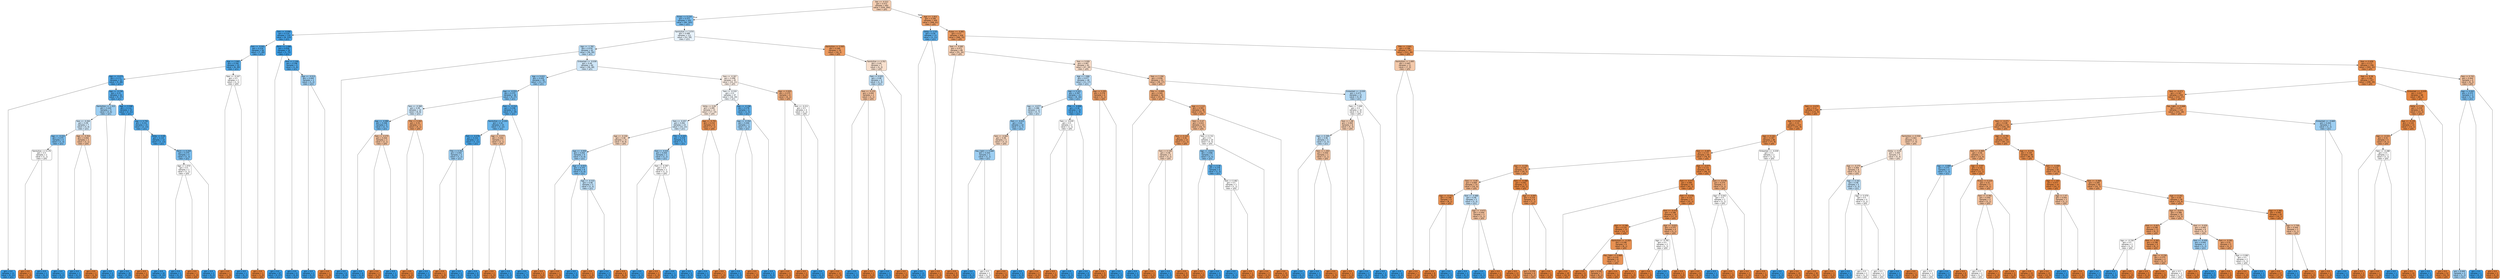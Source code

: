 digraph Tree {
node [shape=box, style="filled, rounded", color="black", fontname=helvetica] ;
graph [ranksep=equally, splines=polyline] ;
edge [fontname=helvetica] ;
0 [label="Sex <= -0.312\ngini = 0.472\nsamples = 692\nvalue = [428, 264]\nclass = y[0]", fillcolor="#f5cfb3"] ;
1 [label="Pclass <= 0.224\ngini = 0.372\nsamples = 243\nvalue = [60, 183]\nclass = y[1]", fillcolor="#7abdee"] ;
0 -> 1 [labeldistance=2.5, labelangle=45, headlabel="True"] ;
2 [label="Fare <= -0.006\ngini = 0.114\nsamples = 132\nvalue = [8, 124]\nclass = y[1]", fillcolor="#46a3e7"] ;
1 -> 2 ;
3 [label="Fare <= -0.041\ngini = 0.219\nsamples = 56\nvalue = [7, 49]\nclass = y[1]", fillcolor="#55abe9"] ;
2 -> 3 ;
4 [label="Age <= 2.065\ngini = 0.194\nsamples = 55\nvalue = [6, 49]\nclass = y[1]", fillcolor="#51a9e8"] ;
3 -> 4 ;
5 [label="Age <= -0.473\ngini = 0.171\nsamples = 53\nvalue = [5, 48]\nclass = y[1]", fillcolor="#4ea7e8"] ;
4 -> 5 ;
6 [label="gini = 0.0\nsamples = 11\nvalue = [0, 11]\nclass = y[1]", fillcolor="#399de5"] ;
5 -> 6 ;
7 [label="Age <= -0.156\ngini = 0.21\nsamples = 42\nvalue = [5, 37]\nclass = y[1]", fillcolor="#54aae9"] ;
5 -> 7 ;
8 [label="FamilySize <= 1.315\ngini = 0.444\nsamples = 9\nvalue = [3, 6]\nclass = y[1]", fillcolor="#9ccef2"] ;
7 -> 8 ;
9 [label="Fare <= -0.264\ngini = 0.49\nsamples = 7\nvalue = [3, 4]\nclass = y[1]", fillcolor="#cee6f8"] ;
8 -> 9 ;
10 [label="Age <= -0.315\ngini = 0.375\nsamples = 4\nvalue = [1, 3]\nclass = y[1]", fillcolor="#7bbeee"] ;
9 -> 10 ;
11 [label="FamilySize <= 0.176\ngini = 0.5\nsamples = 2\nvalue = [1, 1]\nclass = y[0]", fillcolor="#ffffff"] ;
10 -> 11 ;
12 [label="gini = 0.0\nsamples = 1\nvalue = [1, 0]\nclass = y[0]", fillcolor="#e58139"] ;
11 -> 12 ;
13 [label="gini = 0.0\nsamples = 1\nvalue = [0, 1]\nclass = y[1]", fillcolor="#399de5"] ;
11 -> 13 ;
14 [label="gini = 0.0\nsamples = 2\nvalue = [0, 2]\nclass = y[1]", fillcolor="#399de5"] ;
10 -> 14 ;
15 [label="Age <= -0.354\ngini = 0.444\nsamples = 3\nvalue = [2, 1]\nclass = y[0]", fillcolor="#f2c09c"] ;
9 -> 15 ;
16 [label="gini = 0.0\nsamples = 1\nvalue = [0, 1]\nclass = y[1]", fillcolor="#399de5"] ;
15 -> 16 ;
17 [label="gini = 0.0\nsamples = 2\nvalue = [2, 0]\nclass = y[0]", fillcolor="#e58139"] ;
15 -> 17 ;
18 [label="gini = 0.0\nsamples = 2\nvalue = [0, 2]\nclass = y[1]", fillcolor="#399de5"] ;
8 -> 18 ;
19 [label="Age <= 0.598\ngini = 0.114\nsamples = 33\nvalue = [2, 31]\nclass = y[1]", fillcolor="#46a3e7"] ;
7 -> 19 ;
20 [label="gini = 0.0\nsamples = 18\nvalue = [0, 18]\nclass = y[1]", fillcolor="#399de5"] ;
19 -> 20 ;
21 [label="Age <= 0.756\ngini = 0.231\nsamples = 15\nvalue = [2, 13]\nclass = y[1]", fillcolor="#57ace9"] ;
19 -> 21 ;
22 [label="gini = 0.0\nsamples = 1\nvalue = [1, 0]\nclass = y[0]", fillcolor="#e58139"] ;
21 -> 22 ;
23 [label="SibSp <= 0.09\ngini = 0.133\nsamples = 14\nvalue = [1, 13]\nclass = y[1]", fillcolor="#48a5e7"] ;
21 -> 23 ;
24 [label="gini = 0.0\nsamples = 10\nvalue = [0, 10]\nclass = y[1]", fillcolor="#399de5"] ;
23 -> 24 ;
25 [label="Parch <= 0.204\ngini = 0.375\nsamples = 4\nvalue = [1, 3]\nclass = y[1]", fillcolor="#7bbeee"] ;
23 -> 25 ;
26 [label="Age <= 1.074\ngini = 0.5\nsamples = 2\nvalue = [1, 1]\nclass = y[0]", fillcolor="#ffffff"] ;
25 -> 26 ;
27 [label="gini = 0.0\nsamples = 1\nvalue = [0, 1]\nclass = y[1]", fillcolor="#399de5"] ;
26 -> 27 ;
28 [label="gini = 0.0\nsamples = 1\nvalue = [1, 0]\nclass = y[0]", fillcolor="#e58139"] ;
26 -> 28 ;
29 [label="gini = 0.0\nsamples = 2\nvalue = [0, 2]\nclass = y[1]", fillcolor="#399de5"] ;
25 -> 29 ;
30 [label="Fare <= -0.247\ngini = 0.5\nsamples = 2\nvalue = [1, 1]\nclass = y[0]", fillcolor="#ffffff"] ;
4 -> 30 ;
31 [label="gini = 0.0\nsamples = 1\nvalue = [1, 0]\nclass = y[0]", fillcolor="#e58139"] ;
30 -> 31 ;
32 [label="gini = 0.0\nsamples = 1\nvalue = [0, 1]\nclass = y[1]", fillcolor="#399de5"] ;
30 -> 32 ;
33 [label="gini = 0.0\nsamples = 1\nvalue = [1, 0]\nclass = y[0]", fillcolor="#e58139"] ;
3 -> 33 ;
34 [label="Parch <= 1.496\ngini = 0.026\nsamples = 76\nvalue = [1, 75]\nclass = y[1]", fillcolor="#3c9ee5"] ;
2 -> 34 ;
35 [label="gini = 0.0\nsamples = 67\nvalue = [0, 67]\nclass = y[1]", fillcolor="#399de5"] ;
34 -> 35 ;
36 [label="Fare <= 2.246\ngini = 0.198\nsamples = 9\nvalue = [1, 8]\nclass = y[1]", fillcolor="#52a9e8"] ;
34 -> 36 ;
37 [label="gini = 0.0\nsamples = 6\nvalue = [0, 6]\nclass = y[1]", fillcolor="#399de5"] ;
36 -> 37 ;
38 [label="Age <= -0.513\ngini = 0.444\nsamples = 3\nvalue = [1, 2]\nclass = y[1]", fillcolor="#9ccef2"] ;
36 -> 38 ;
39 [label="gini = 0.0\nsamples = 2\nvalue = [0, 2]\nclass = y[1]", fillcolor="#399de5"] ;
38 -> 39 ;
40 [label="gini = 0.0\nsamples = 1\nvalue = [1, 0]\nclass = y[0]", fillcolor="#e58139"] ;
38 -> 40 ;
41 [label="FamilySize <= 2.074\ngini = 0.498\nsamples = 111\nvalue = [52, 59]\nclass = y[1]", fillcolor="#e8f3fc"] ;
1 -> 41 ;
42 [label="Age <= -1.782\ngini = 0.476\nsamples = 92\nvalue = [36, 56]\nclass = y[1]", fillcolor="#b8dcf6"] ;
41 -> 42 ;
43 [label="gini = 0.0\nsamples = 8\nvalue = [0, 8]\nclass = y[1]", fillcolor="#399de5"] ;
42 -> 43 ;
44 [label="Embarked <= -0.039\ngini = 0.49\nsamples = 84\nvalue = [36, 48]\nclass = y[1]", fillcolor="#cee6f8"] ;
42 -> 44 ;
45 [label="Age <= 0.022\ngini = 0.426\nsamples = 39\nvalue = [12, 27]\nclass = y[1]", fillcolor="#91c9f1"] ;
44 -> 45 ;
46 [label="Age <= -0.553\ngini = 0.375\nsamples = 36\nvalue = [9, 27]\nclass = y[1]", fillcolor="#7bbeee"] ;
45 -> 46 ;
47 [label="Fare <= -0.368\ngini = 0.49\nsamples = 14\nvalue = [6, 8]\nclass = y[1]", fillcolor="#cee6f8"] ;
46 -> 47 ;
48 [label="Age <= -0.989\ngini = 0.346\nsamples = 9\nvalue = [2, 7]\nclass = y[1]", fillcolor="#72b9ec"] ;
47 -> 48 ;
49 [label="gini = 0.0\nsamples = 6\nvalue = [0, 6]\nclass = y[1]", fillcolor="#399de5"] ;
48 -> 49 ;
50 [label="Fare <= -0.475\ngini = 0.444\nsamples = 3\nvalue = [2, 1]\nclass = y[0]", fillcolor="#f2c09c"] ;
48 -> 50 ;
51 [label="gini = 0.0\nsamples = 2\nvalue = [2, 0]\nclass = y[0]", fillcolor="#e58139"] ;
50 -> 51 ;
52 [label="gini = 0.0\nsamples = 1\nvalue = [0, 1]\nclass = y[1]", fillcolor="#399de5"] ;
50 -> 52 ;
53 [label="Title <= 0.263\ngini = 0.32\nsamples = 5\nvalue = [4, 1]\nclass = y[0]", fillcolor="#eca06a"] ;
47 -> 53 ;
54 [label="gini = 0.0\nsamples = 4\nvalue = [4, 0]\nclass = y[0]", fillcolor="#e58139"] ;
53 -> 54 ;
55 [label="gini = 0.0\nsamples = 1\nvalue = [0, 1]\nclass = y[1]", fillcolor="#399de5"] ;
53 -> 55 ;
56 [label="Fare <= -0.314\ngini = 0.236\nsamples = 22\nvalue = [3, 19]\nclass = y[1]", fillcolor="#58ace9"] ;
46 -> 56 ;
57 [label="FamilySize <= -0.203\ngini = 0.32\nsamples = 15\nvalue = [3, 12]\nclass = y[1]", fillcolor="#6ab6ec"] ;
56 -> 57 ;
58 [label="Fare <= -0.478\ngini = 0.153\nsamples = 12\nvalue = [1, 11]\nclass = y[1]", fillcolor="#4ba6e7"] ;
57 -> 58 ;
59 [label="Title <= 0.263\ngini = 0.444\nsamples = 3\nvalue = [1, 2]\nclass = y[1]", fillcolor="#9ccef2"] ;
58 -> 59 ;
60 [label="gini = 0.0\nsamples = 1\nvalue = [1, 0]\nclass = y[0]", fillcolor="#e58139"] ;
59 -> 60 ;
61 [label="gini = 0.0\nsamples = 2\nvalue = [0, 2]\nclass = y[1]", fillcolor="#399de5"] ;
59 -> 61 ;
62 [label="gini = 0.0\nsamples = 9\nvalue = [0, 9]\nclass = y[1]", fillcolor="#399de5"] ;
58 -> 62 ;
63 [label="Age <= -0.077\ngini = 0.444\nsamples = 3\nvalue = [2, 1]\nclass = y[0]", fillcolor="#f2c09c"] ;
57 -> 63 ;
64 [label="gini = 0.0\nsamples = 2\nvalue = [2, 0]\nclass = y[0]", fillcolor="#e58139"] ;
63 -> 64 ;
65 [label="gini = 0.0\nsamples = 1\nvalue = [0, 1]\nclass = y[1]", fillcolor="#399de5"] ;
63 -> 65 ;
66 [label="gini = 0.0\nsamples = 7\nvalue = [0, 7]\nclass = y[1]", fillcolor="#399de5"] ;
56 -> 66 ;
67 [label="gini = 0.0\nsamples = 3\nvalue = [3, 0]\nclass = y[0]", fillcolor="#e58139"] ;
45 -> 67 ;
68 [label="Fare <= -0.267\ngini = 0.498\nsamples = 45\nvalue = [24, 21]\nclass = y[0]", fillcolor="#fcefe6"] ;
44 -> 68 ;
69 [label="Fare <= -0.319\ngini = 0.5\nsamples = 37\nvalue = [18, 19]\nclass = y[1]", fillcolor="#f5fafe"] ;
68 -> 69 ;
70 [label="SibSp <= 0.09\ngini = 0.495\nsamples = 31\nvalue = [17, 14]\nclass = y[0]", fillcolor="#fae9dc"] ;
69 -> 70 ;
71 [label="Fare <= -0.457\ngini = 0.491\nsamples = 23\nvalue = [10, 13]\nclass = y[1]", fillcolor="#d1e8f9"] ;
70 -> 71 ;
72 [label="Age <= -0.156\ngini = 0.48\nsamples = 15\nvalue = [9, 6]\nclass = y[0]", fillcolor="#f6d5bd"] ;
71 -> 72 ;
73 [label="Age <= -0.949\ngini = 0.444\nsamples = 9\nvalue = [3, 6]\nclass = y[1]", fillcolor="#9ccef2"] ;
72 -> 73 ;
74 [label="gini = 0.0\nsamples = 1\nvalue = [1, 0]\nclass = y[0]", fillcolor="#e58139"] ;
73 -> 74 ;
75 [label="Age <= -0.553\ngini = 0.375\nsamples = 8\nvalue = [2, 6]\nclass = y[1]", fillcolor="#7bbeee"] ;
73 -> 75 ;
76 [label="gini = 0.0\nsamples = 3\nvalue = [0, 3]\nclass = y[1]", fillcolor="#399de5"] ;
75 -> 76 ;
77 [label="Age <= -0.315\ngini = 0.48\nsamples = 5\nvalue = [2, 3]\nclass = y[1]", fillcolor="#bddef6"] ;
75 -> 77 ;
78 [label="gini = 0.0\nsamples = 2\nvalue = [2, 0]\nclass = y[0]", fillcolor="#e58139"] ;
77 -> 78 ;
79 [label="gini = 0.0\nsamples = 3\nvalue = [0, 3]\nclass = y[1]", fillcolor="#399de5"] ;
77 -> 79 ;
80 [label="gini = 0.0\nsamples = 6\nvalue = [6, 0]\nclass = y[0]", fillcolor="#e58139"] ;
72 -> 80 ;
81 [label="Title <= 0.263\ngini = 0.219\nsamples = 8\nvalue = [1, 7]\nclass = y[1]", fillcolor="#55abe9"] ;
71 -> 81 ;
82 [label="Fare <= -0.425\ngini = 0.444\nsamples = 3\nvalue = [1, 2]\nclass = y[1]", fillcolor="#9ccef2"] ;
81 -> 82 ;
83 [label="gini = 0.0\nsamples = 1\nvalue = [0, 1]\nclass = y[1]", fillcolor="#399de5"] ;
82 -> 83 ;
84 [label="Fare <= -0.397\ngini = 0.5\nsamples = 2\nvalue = [1, 1]\nclass = y[0]", fillcolor="#ffffff"] ;
82 -> 84 ;
85 [label="gini = 0.0\nsamples = 1\nvalue = [1, 0]\nclass = y[0]", fillcolor="#e58139"] ;
84 -> 85 ;
86 [label="gini = 0.0\nsamples = 1\nvalue = [0, 1]\nclass = y[1]", fillcolor="#399de5"] ;
84 -> 86 ;
87 [label="gini = 0.0\nsamples = 5\nvalue = [0, 5]\nclass = y[1]", fillcolor="#399de5"] ;
81 -> 87 ;
88 [label="Age <= -0.791\ngini = 0.219\nsamples = 8\nvalue = [7, 1]\nclass = y[0]", fillcolor="#e99355"] ;
70 -> 88 ;
89 [label="gini = 0.0\nsamples = 1\nvalue = [0, 1]\nclass = y[1]", fillcolor="#399de5"] ;
88 -> 89 ;
90 [label="gini = 0.0\nsamples = 7\nvalue = [7, 0]\nclass = y[0]", fillcolor="#e58139"] ;
88 -> 90 ;
91 [label="Age <= -0.196\ngini = 0.278\nsamples = 6\nvalue = [1, 5]\nclass = y[1]", fillcolor="#61b1ea"] ;
69 -> 91 ;
92 [label="Age <= -0.354\ngini = 0.444\nsamples = 3\nvalue = [1, 2]\nclass = y[1]", fillcolor="#9ccef2"] ;
91 -> 92 ;
93 [label="gini = 0.0\nsamples = 2\nvalue = [0, 2]\nclass = y[1]", fillcolor="#399de5"] ;
92 -> 93 ;
94 [label="gini = 0.0\nsamples = 1\nvalue = [1, 0]\nclass = y[0]", fillcolor="#e58139"] ;
92 -> 94 ;
95 [label="gini = 0.0\nsamples = 3\nvalue = [0, 3]\nclass = y[1]", fillcolor="#399de5"] ;
91 -> 95 ;
96 [label="Age <= 0.003\ngini = 0.375\nsamples = 8\nvalue = [6, 2]\nclass = y[0]", fillcolor="#eeab7b"] ;
68 -> 96 ;
97 [label="gini = 0.0\nsamples = 4\nvalue = [4, 0]\nclass = y[0]", fillcolor="#e58139"] ;
96 -> 97 ;
98 [label="Fare <= -0.211\ngini = 0.5\nsamples = 4\nvalue = [2, 2]\nclass = y[0]", fillcolor="#ffffff"] ;
96 -> 98 ;
99 [label="gini = 0.0\nsamples = 2\nvalue = [2, 0]\nclass = y[0]", fillcolor="#e58139"] ;
98 -> 99 ;
100 [label="gini = 0.0\nsamples = 2\nvalue = [0, 2]\nclass = y[1]", fillcolor="#399de5"] ;
98 -> 100 ;
101 [label="FamilySize <= 3.593\ngini = 0.266\nsamples = 19\nvalue = [16, 3]\nclass = y[0]", fillcolor="#ea995e"] ;
41 -> 101 ;
102 [label="gini = 0.0\nsamples = 12\nvalue = [12, 0]\nclass = y[0]", fillcolor="#e58139"] ;
101 -> 102 ;
103 [label="FamilySize <= 4.352\ngini = 0.49\nsamples = 7\nvalue = [4, 3]\nclass = y[0]", fillcolor="#f8e0ce"] ;
101 -> 103 ;
104 [label="Fare <= 0.025\ngini = 0.48\nsamples = 5\nvalue = [2, 3]\nclass = y[1]", fillcolor="#bddef6"] ;
103 -> 104 ;
105 [label="Fare <= -0.225\ngini = 0.444\nsamples = 3\nvalue = [2, 1]\nclass = y[0]", fillcolor="#f2c09c"] ;
104 -> 105 ;
106 [label="gini = 0.0\nsamples = 1\nvalue = [0, 1]\nclass = y[1]", fillcolor="#399de5"] ;
105 -> 106 ;
107 [label="gini = 0.0\nsamples = 2\nvalue = [2, 0]\nclass = y[0]", fillcolor="#e58139"] ;
105 -> 107 ;
108 [label="gini = 0.0\nsamples = 2\nvalue = [0, 2]\nclass = y[1]", fillcolor="#399de5"] ;
104 -> 108 ;
109 [label="gini = 0.0\nsamples = 2\nvalue = [2, 0]\nclass = y[0]", fillcolor="#e58139"] ;
103 -> 109 ;
110 [label="Age <= -1.822\ngini = 0.296\nsamples = 449\nvalue = [368, 81]\nclass = y[0]", fillcolor="#eb9d65"] ;
0 -> 110 [labeldistance=2.5, labelangle=-45, headlabel="False"] ;
111 [label="SibSp <= 2.53\ngini = 0.26\nsamples = 13\nvalue = [2, 11]\nclass = y[1]", fillcolor="#5dafea"] ;
110 -> 111 ;
112 [label="gini = 0.0\nsamples = 11\nvalue = [0, 11]\nclass = y[1]", fillcolor="#399de5"] ;
111 -> 112 ;
113 [label="gini = 0.0\nsamples = 2\nvalue = [2, 0]\nclass = y[0]", fillcolor="#e58139"] ;
111 -> 113 ;
114 [label="Pclass <= -0.981\ngini = 0.27\nsamples = 436\nvalue = [366, 70]\nclass = y[0]", fillcolor="#ea995f"] ;
110 -> 114 ;
115 [label="Fare <= -0.085\ngini = 0.472\nsamples = 89\nvalue = [55, 34]\nclass = y[0]", fillcolor="#f5cfb3"] ;
114 -> 115 ;
116 [label="gini = 0.0\nsamples = 8\nvalue = [8, 0]\nclass = y[0]", fillcolor="#e58139"] ;
115 -> 116 ;
117 [label="Fare <= 0.009\ngini = 0.487\nsamples = 81\nvalue = [47, 34]\nclass = y[0]", fillcolor="#f8dcc8"] ;
115 -> 117 ;
118 [label="Age <= 1.906\ngini = 0.477\nsamples = 28\nvalue = [11, 17]\nclass = y[1]", fillcolor="#b9dcf6"] ;
117 -> 118 ;
119 [label="Age <= 0.201\ngini = 0.397\nsamples = 22\nvalue = [6, 16]\nclass = y[1]", fillcolor="#83c2ef"] ;
118 -> 119 ;
120 [label="Age <= -0.077\ngini = 0.486\nsamples = 12\nvalue = [5, 7]\nclass = y[1]", fillcolor="#c6e3f8"] ;
119 -> 120 ;
121 [label="Fare <= -0.031\ngini = 0.42\nsamples = 10\nvalue = [3, 7]\nclass = y[1]", fillcolor="#8ec7f0"] ;
120 -> 121 ;
122 [label="Fare <= -0.064\ngini = 0.48\nsamples = 5\nvalue = [3, 2]\nclass = y[0]", fillcolor="#f6d5bd"] ;
121 -> 122 ;
123 [label="Has_Cabin <= 0.666\ngini = 0.444\nsamples = 3\nvalue = [1, 2]\nclass = y[1]", fillcolor="#9ccef2"] ;
122 -> 123 ;
124 [label="gini = 0.0\nsamples = 1\nvalue = [0, 1]\nclass = y[1]", fillcolor="#399de5"] ;
123 -> 124 ;
125 [label="gini = 0.5\nsamples = 2\nvalue = [1, 1]\nclass = y[0]", fillcolor="#ffffff"] ;
123 -> 125 ;
126 [label="gini = 0.0\nsamples = 2\nvalue = [2, 0]\nclass = y[0]", fillcolor="#e58139"] ;
122 -> 126 ;
127 [label="gini = 0.0\nsamples = 5\nvalue = [0, 5]\nclass = y[1]", fillcolor="#399de5"] ;
121 -> 127 ;
128 [label="gini = 0.0\nsamples = 2\nvalue = [2, 0]\nclass = y[0]", fillcolor="#e58139"] ;
120 -> 128 ;
129 [label="Title <= -0.899\ngini = 0.18\nsamples = 10\nvalue = [1, 9]\nclass = y[1]", fillcolor="#4fa8e8"] ;
119 -> 129 ;
130 [label="Fare <= -0.035\ngini = 0.5\nsamples = 2\nvalue = [1, 1]\nclass = y[0]", fillcolor="#ffffff"] ;
129 -> 130 ;
131 [label="gini = 0.0\nsamples = 1\nvalue = [1, 0]\nclass = y[0]", fillcolor="#e58139"] ;
130 -> 131 ;
132 [label="gini = 0.0\nsamples = 1\nvalue = [0, 1]\nclass = y[1]", fillcolor="#399de5"] ;
130 -> 132 ;
133 [label="gini = 0.0\nsamples = 8\nvalue = [0, 8]\nclass = y[1]", fillcolor="#399de5"] ;
129 -> 133 ;
134 [label="Age <= 3.295\ngini = 0.278\nsamples = 6\nvalue = [5, 1]\nclass = y[0]", fillcolor="#ea9a61"] ;
118 -> 134 ;
135 [label="gini = 0.0\nsamples = 5\nvalue = [5, 0]\nclass = y[0]", fillcolor="#e58139"] ;
134 -> 135 ;
136 [label="gini = 0.0\nsamples = 1\nvalue = [0, 1]\nclass = y[1]", fillcolor="#399de5"] ;
134 -> 136 ;
137 [label="Fare <= 1.194\ngini = 0.436\nsamples = 53\nvalue = [36, 17]\nclass = y[0]", fillcolor="#f1bc96"] ;
117 -> 137 ;
138 [label="Title <= -0.899\ngini = 0.349\nsamples = 40\nvalue = [31, 9]\nclass = y[0]", fillcolor="#eda672"] ;
137 -> 138 ;
139 [label="gini = 0.0\nsamples = 2\nvalue = [0, 2]\nclass = y[1]", fillcolor="#399de5"] ;
138 -> 139 ;
140 [label="Age <= 1.113\ngini = 0.301\nsamples = 38\nvalue = [31, 7]\nclass = y[0]", fillcolor="#eb9d66"] ;
138 -> 140 ;
141 [label="Fare <= 0.47\ngini = 0.423\nsamples = 23\nvalue = [16, 7]\nclass = y[0]", fillcolor="#f0b890"] ;
140 -> 141 ;
142 [label="Fare <= 0.163\ngini = 0.26\nsamples = 13\nvalue = [11, 2]\nclass = y[0]", fillcolor="#ea985d"] ;
141 -> 142 ;
143 [label="Fare <= 0.108\ngini = 0.48\nsamples = 5\nvalue = [3, 2]\nclass = y[0]", fillcolor="#f6d5bd"] ;
142 -> 143 ;
144 [label="gini = 0.0\nsamples = 3\nvalue = [3, 0]\nclass = y[0]", fillcolor="#e58139"] ;
143 -> 144 ;
145 [label="gini = 0.0\nsamples = 2\nvalue = [0, 2]\nclass = y[1]", fillcolor="#399de5"] ;
143 -> 145 ;
146 [label="gini = 0.0\nsamples = 8\nvalue = [8, 0]\nclass = y[0]", fillcolor="#e58139"] ;
142 -> 146 ;
147 [label="Fare <= 0.741\ngini = 0.5\nsamples = 10\nvalue = [5, 5]\nclass = y[0]", fillcolor="#ffffff"] ;
141 -> 147 ;
148 [label="Age <= -0.672\ngini = 0.408\nsamples = 7\nvalue = [2, 5]\nclass = y[1]", fillcolor="#88c4ef"] ;
147 -> 148 ;
149 [label="gini = 0.0\nsamples = 1\nvalue = [1, 0]\nclass = y[0]", fillcolor="#e58139"] ;
148 -> 149 ;
150 [label="Age <= 0.36\ngini = 0.278\nsamples = 6\nvalue = [1, 5]\nclass = y[1]", fillcolor="#61b1ea"] ;
148 -> 150 ;
151 [label="gini = 0.0\nsamples = 4\nvalue = [0, 4]\nclass = y[1]", fillcolor="#399de5"] ;
150 -> 151 ;
152 [label="Fare <= 0.482\ngini = 0.5\nsamples = 2\nvalue = [1, 1]\nclass = y[0]", fillcolor="#ffffff"] ;
150 -> 152 ;
153 [label="gini = 0.0\nsamples = 1\nvalue = [0, 1]\nclass = y[1]", fillcolor="#399de5"] ;
152 -> 153 ;
154 [label="gini = 0.0\nsamples = 1\nvalue = [1, 0]\nclass = y[0]", fillcolor="#e58139"] ;
152 -> 154 ;
155 [label="gini = 0.0\nsamples = 3\nvalue = [3, 0]\nclass = y[0]", fillcolor="#e58139"] ;
147 -> 155 ;
156 [label="gini = 0.0\nsamples = 15\nvalue = [15, 0]\nclass = y[0]", fillcolor="#e58139"] ;
140 -> 156 ;
157 [label="Embarked <= -0.039\ngini = 0.473\nsamples = 13\nvalue = [5, 8]\nclass = y[1]", fillcolor="#b5daf5"] ;
137 -> 157 ;
158 [label="Fare <= 7.438\ngini = 0.5\nsamples = 10\nvalue = [5, 5]\nclass = y[0]", fillcolor="#ffffff"] ;
157 -> 158 ;
159 [label="Fare <= 1.98\ngini = 0.469\nsamples = 8\nvalue = [5, 3]\nclass = y[0]", fillcolor="#f5cdb0"] ;
158 -> 159 ;
160 [label="Age <= 0.399\ngini = 0.48\nsamples = 5\nvalue = [2, 3]\nclass = y[1]", fillcolor="#bddef6"] ;
159 -> 160 ;
161 [label="gini = 0.0\nsamples = 2\nvalue = [0, 2]\nclass = y[1]", fillcolor="#399de5"] ;
160 -> 161 ;
162 [label="Fare <= 1.263\ngini = 0.444\nsamples = 3\nvalue = [2, 1]\nclass = y[0]", fillcolor="#f2c09c"] ;
160 -> 162 ;
163 [label="gini = 0.0\nsamples = 1\nvalue = [0, 1]\nclass = y[1]", fillcolor="#399de5"] ;
162 -> 163 ;
164 [label="gini = 0.0\nsamples = 2\nvalue = [2, 0]\nclass = y[0]", fillcolor="#e58139"] ;
162 -> 164 ;
165 [label="gini = 0.0\nsamples = 3\nvalue = [3, 0]\nclass = y[0]", fillcolor="#e58139"] ;
159 -> 165 ;
166 [label="gini = 0.0\nsamples = 2\nvalue = [0, 2]\nclass = y[1]", fillcolor="#399de5"] ;
158 -> 166 ;
167 [label="gini = 0.0\nsamples = 3\nvalue = [0, 3]\nclass = y[1]", fillcolor="#399de5"] ;
157 -> 167 ;
168 [label="Title <= -2.641\ngini = 0.186\nsamples = 347\nvalue = [311, 36]\nclass = y[0]", fillcolor="#e89050"] ;
114 -> 168 ;
169 [label="FamilySize <= 1.695\ngini = 0.463\nsamples = 11\nvalue = [7, 4]\nclass = y[0]", fillcolor="#f4c9aa"] ;
168 -> 169 ;
170 [label="gini = 0.0\nsamples = 4\nvalue = [0, 4]\nclass = y[1]", fillcolor="#399de5"] ;
169 -> 170 ;
171 [label="gini = 0.0\nsamples = 7\nvalue = [7, 0]\nclass = y[0]", fillcolor="#e58139"] ;
169 -> 171 ;
172 [label="Fare <= 0.458\ngini = 0.172\nsamples = 336\nvalue = [304, 32]\nclass = y[0]", fillcolor="#e88e4e"] ;
168 -> 172 ;
173 [label="Fare <= -0.36\ngini = 0.162\nsamples = 327\nvalue = [298, 29]\nclass = y[0]", fillcolor="#e88d4c"] ;
172 -> 173 ;
174 [label="Fare <= -0.473\ngini = 0.187\nsamples = 259\nvalue = [232, 27]\nclass = y[0]", fillcolor="#e89050"] ;
173 -> 174 ;
175 [label="Fare <= -0.474\ngini = 0.12\nsamples = 140\nvalue = [131, 9]\nclass = y[0]", fillcolor="#e78a47"] ;
174 -> 175 ;
176 [label="Age <= 0.241\ngini = 0.15\nsamples = 110\nvalue = [101, 9]\nclass = y[0]", fillcolor="#e78c4b"] ;
175 -> 176 ;
177 [label="Age <= 0.161\ngini = 0.187\nsamples = 86\nvalue = [77, 9]\nclass = y[0]", fillcolor="#e89050"] ;
176 -> 177 ;
178 [label="Fare <= -0.487\ngini = 0.172\nsamples = 84\nvalue = [76, 8]\nclass = y[0]", fillcolor="#e88e4e"] ;
177 -> 178 ;
179 [label="Age <= -0.156\ngini = 0.245\nsamples = 35\nvalue = [30, 5]\nclass = y[0]", fillcolor="#e9965a"] ;
178 -> 179 ;
180 [label="Fare <= -0.49\ngini = 0.408\nsamples = 14\nvalue = [10, 4]\nclass = y[0]", fillcolor="#efb388"] ;
179 -> 180 ;
181 [label="Age <= -0.315\ngini = 0.198\nsamples = 9\nvalue = [8, 1]\nclass = y[0]", fillcolor="#e89152"] ;
180 -> 181 ;
182 [label="gini = 0.0\nsamples = 8\nvalue = [8, 0]\nclass = y[0]", fillcolor="#e58139"] ;
181 -> 182 ;
183 [label="gini = 0.0\nsamples = 1\nvalue = [0, 1]\nclass = y[1]", fillcolor="#399de5"] ;
181 -> 183 ;
184 [label="Fare <= -0.488\ngini = 0.48\nsamples = 5\nvalue = [2, 3]\nclass = y[1]", fillcolor="#bddef6"] ;
180 -> 184 ;
185 [label="gini = 0.0\nsamples = 2\nvalue = [0, 2]\nclass = y[1]", fillcolor="#399de5"] ;
184 -> 185 ;
186 [label="Age <= -0.672\ngini = 0.444\nsamples = 3\nvalue = [2, 1]\nclass = y[0]", fillcolor="#f2c09c"] ;
184 -> 186 ;
187 [label="gini = 0.0\nsamples = 1\nvalue = [0, 1]\nclass = y[1]", fillcolor="#399de5"] ;
186 -> 187 ;
188 [label="gini = 0.0\nsamples = 2\nvalue = [2, 0]\nclass = y[0]", fillcolor="#e58139"] ;
186 -> 188 ;
189 [label="Fare <= -0.488\ngini = 0.091\nsamples = 21\nvalue = [20, 1]\nclass = y[0]", fillcolor="#e68743"] ;
179 -> 189 ;
190 [label="gini = 0.0\nsamples = 13\nvalue = [13, 0]\nclass = y[0]", fillcolor="#e58139"] ;
189 -> 190 ;
191 [label="Age <= -0.097\ngini = 0.219\nsamples = 8\nvalue = [7, 1]\nclass = y[0]", fillcolor="#e99355"] ;
189 -> 191 ;
192 [label="gini = 0.278\nsamples = 6\nvalue = [5, 1]\nclass = y[0]", fillcolor="#ea9a61"] ;
191 -> 192 ;
193 [label="gini = 0.0\nsamples = 2\nvalue = [2, 0]\nclass = y[0]", fillcolor="#e58139"] ;
191 -> 193 ;
194 [label="Age <= -0.077\ngini = 0.115\nsamples = 49\nvalue = [46, 3]\nclass = y[0]", fillcolor="#e78946"] ;
178 -> 194 ;
195 [label="Fare <= -0.477\ngini = 0.085\nsamples = 45\nvalue = [43, 2]\nclass = y[0]", fillcolor="#e68742"] ;
194 -> 195 ;
196 [label="gini = 0.0\nsamples = 18\nvalue = [18, 0]\nclass = y[0]", fillcolor="#e58139"] ;
195 -> 196 ;
197 [label="Fare <= -0.476\ngini = 0.137\nsamples = 27\nvalue = [25, 2]\nclass = y[0]", fillcolor="#e78b49"] ;
195 -> 197 ;
198 [label="Fare <= -0.476\ngini = 0.188\nsamples = 19\nvalue = [17, 2]\nclass = y[0]", fillcolor="#e89050"] ;
197 -> 198 ;
199 [label="Age <= -0.196\ngini = 0.124\nsamples = 15\nvalue = [14, 1]\nclass = y[0]", fillcolor="#e78a47"] ;
198 -> 199 ;
200 [label="gini = 0.0\nsamples = 6\nvalue = [6, 0]\nclass = y[0]", fillcolor="#e58139"] ;
199 -> 200 ;
201 [label="FamilySize <= -0.203\ngini = 0.198\nsamples = 9\nvalue = [8, 1]\nclass = y[0]", fillcolor="#e89152"] ;
199 -> 201 ;
202 [label="Has_Cabin <= 0.666\ngini = 0.219\nsamples = 8\nvalue = [7, 1]\nclass = y[0]", fillcolor="#e99355"] ;
201 -> 202 ;
203 [label="gini = 0.245\nsamples = 7\nvalue = [6, 1]\nclass = y[0]", fillcolor="#e9965a"] ;
202 -> 203 ;
204 [label="gini = 0.0\nsamples = 1\nvalue = [1, 0]\nclass = y[0]", fillcolor="#e58139"] ;
202 -> 204 ;
205 [label="gini = 0.0\nsamples = 1\nvalue = [1, 0]\nclass = y[0]", fillcolor="#e58139"] ;
201 -> 205 ;
206 [label="Age <= -0.632\ngini = 0.375\nsamples = 4\nvalue = [3, 1]\nclass = y[0]", fillcolor="#eeab7b"] ;
198 -> 206 ;
207 [label="Age <= -0.791\ngini = 0.5\nsamples = 2\nvalue = [1, 1]\nclass = y[0]", fillcolor="#ffffff"] ;
206 -> 207 ;
208 [label="gini = 0.0\nsamples = 1\nvalue = [1, 0]\nclass = y[0]", fillcolor="#e58139"] ;
207 -> 208 ;
209 [label="gini = 0.0\nsamples = 1\nvalue = [0, 1]\nclass = y[1]", fillcolor="#399de5"] ;
207 -> 209 ;
210 [label="gini = 0.0\nsamples = 2\nvalue = [2, 0]\nclass = y[0]", fillcolor="#e58139"] ;
206 -> 210 ;
211 [label="gini = 0.0\nsamples = 8\nvalue = [8, 0]\nclass = y[0]", fillcolor="#e58139"] ;
197 -> 211 ;
212 [label="Fare <= -0.476\ngini = 0.375\nsamples = 4\nvalue = [3, 1]\nclass = y[0]", fillcolor="#eeab7b"] ;
194 -> 212 ;
213 [label="Age <= 0.042\ngini = 0.5\nsamples = 2\nvalue = [1, 1]\nclass = y[0]", fillcolor="#ffffff"] ;
212 -> 213 ;
214 [label="gini = 0.0\nsamples = 1\nvalue = [0, 1]\nclass = y[1]", fillcolor="#399de5"] ;
213 -> 214 ;
215 [label="gini = 0.0\nsamples = 1\nvalue = [1, 0]\nclass = y[0]", fillcolor="#e58139"] ;
213 -> 215 ;
216 [label="gini = 0.0\nsamples = 2\nvalue = [2, 0]\nclass = y[0]", fillcolor="#e58139"] ;
212 -> 216 ;
217 [label="Embarked <= -0.039\ngini = 0.5\nsamples = 2\nvalue = [1, 1]\nclass = y[0]", fillcolor="#ffffff"] ;
177 -> 217 ;
218 [label="gini = 0.0\nsamples = 1\nvalue = [1, 0]\nclass = y[0]", fillcolor="#e58139"] ;
217 -> 218 ;
219 [label="gini = 0.0\nsamples = 1\nvalue = [0, 1]\nclass = y[1]", fillcolor="#399de5"] ;
217 -> 219 ;
220 [label="gini = 0.0\nsamples = 24\nvalue = [24, 0]\nclass = y[0]", fillcolor="#e58139"] ;
176 -> 220 ;
221 [label="gini = 0.0\nsamples = 30\nvalue = [30, 0]\nclass = y[0]", fillcolor="#e58139"] ;
175 -> 221 ;
222 [label="Has_Cabin <= 0.666\ngini = 0.257\nsamples = 119\nvalue = [101, 18]\nclass = y[0]", fillcolor="#ea975c"] ;
174 -> 222 ;
223 [label="Fare <= -0.471\ngini = 0.238\nsamples = 116\nvalue = [100, 16]\nclass = y[0]", fillcolor="#e99559"] ;
222 -> 223 ;
224 [label="FamilySize <= 0.556\ngini = 0.463\nsamples = 11\nvalue = [7, 4]\nclass = y[0]", fillcolor="#f4c9aa"] ;
223 -> 224 ;
225 [label="SibSp <= 0.09\ngini = 0.494\nsamples = 9\nvalue = [5, 4]\nclass = y[0]", fillcolor="#fae6d7"] ;
224 -> 225 ;
226 [label="Age <= -0.275\ngini = 0.469\nsamples = 8\nvalue = [5, 3]\nclass = y[0]", fillcolor="#f5cdb0"] ;
225 -> 226 ;
227 [label="gini = 0.0\nsamples = 3\nvalue = [3, 0]\nclass = y[0]", fillcolor="#e58139"] ;
226 -> 227 ;
228 [label="Age <= 0.161\ngini = 0.48\nsamples = 5\nvalue = [2, 3]\nclass = y[1]", fillcolor="#bddef6"] ;
226 -> 228 ;
229 [label="gini = 0.0\nsamples = 1\nvalue = [0, 1]\nclass = y[1]", fillcolor="#399de5"] ;
228 -> 229 ;
230 [label="Age <= 0.479\ngini = 0.5\nsamples = 4\nvalue = [2, 2]\nclass = y[0]", fillcolor="#ffffff"] ;
228 -> 230 ;
231 [label="gini = 0.5\nsamples = 2\nvalue = [1, 1]\nclass = y[0]", fillcolor="#ffffff"] ;
230 -> 231 ;
232 [label="gini = 0.5\nsamples = 2\nvalue = [1, 1]\nclass = y[0]", fillcolor="#ffffff"] ;
230 -> 232 ;
233 [label="gini = 0.0\nsamples = 1\nvalue = [0, 1]\nclass = y[1]", fillcolor="#399de5"] ;
225 -> 233 ;
234 [label="gini = 0.0\nsamples = 2\nvalue = [2, 0]\nclass = y[0]", fillcolor="#e58139"] ;
224 -> 234 ;
235 [label="Age <= -0.791\ngini = 0.202\nsamples = 105\nvalue = [93, 12]\nclass = y[0]", fillcolor="#e89153"] ;
223 -> 235 ;
236 [label="Fare <= -0.469\ngini = 0.36\nsamples = 17\nvalue = [13, 4]\nclass = y[0]", fillcolor="#eda876"] ;
235 -> 236 ;
237 [label="Age <= -0.989\ngini = 0.375\nsamples = 4\nvalue = [1, 3]\nclass = y[1]", fillcolor="#7bbeee"] ;
236 -> 237 ;
238 [label="gini = 0.5\nsamples = 2\nvalue = [1, 1]\nclass = y[0]", fillcolor="#ffffff"] ;
237 -> 238 ;
239 [label="gini = 0.0\nsamples = 2\nvalue = [0, 2]\nclass = y[1]", fillcolor="#399de5"] ;
237 -> 239 ;
240 [label="Age <= -0.87\ngini = 0.142\nsamples = 13\nvalue = [12, 1]\nclass = y[0]", fillcolor="#e78c49"] ;
236 -> 240 ;
241 [label="gini = 0.0\nsamples = 8\nvalue = [8, 0]\nclass = y[0]", fillcolor="#e58139"] ;
240 -> 241 ;
242 [label="Pclass <= 0.224\ngini = 0.32\nsamples = 5\nvalue = [4, 1]\nclass = y[0]", fillcolor="#eca06a"] ;
240 -> 242 ;
243 [label="Fare <= -0.391\ngini = 0.444\nsamples = 3\nvalue = [2, 1]\nclass = y[0]", fillcolor="#f2c09c"] ;
242 -> 243 ;
244 [label="gini = 0.5\nsamples = 2\nvalue = [1, 1]\nclass = y[0]", fillcolor="#ffffff"] ;
243 -> 244 ;
245 [label="gini = 0.0\nsamples = 1\nvalue = [1, 0]\nclass = y[0]", fillcolor="#e58139"] ;
243 -> 245 ;
246 [label="gini = 0.0\nsamples = 2\nvalue = [2, 0]\nclass = y[0]", fillcolor="#e58139"] ;
242 -> 246 ;
247 [label="Age <= -0.235\ngini = 0.165\nsamples = 88\nvalue = [80, 8]\nclass = y[0]", fillcolor="#e88e4d"] ;
235 -> 247 ;
248 [label="gini = 0.0\nsamples = 23\nvalue = [23, 0]\nclass = y[0]", fillcolor="#e58139"] ;
247 -> 248 ;
249 [label="Fare <= -0.469\ngini = 0.216\nsamples = 65\nvalue = [57, 8]\nclass = y[0]", fillcolor="#e99355"] ;
247 -> 249 ;
250 [label="Age <= 1.193\ngini = 0.077\nsamples = 25\nvalue = [24, 1]\nclass = y[0]", fillcolor="#e68641"] ;
249 -> 250 ;
251 [label="gini = 0.0\nsamples = 22\nvalue = [22, 0]\nclass = y[0]", fillcolor="#e58139"] ;
250 -> 251 ;
252 [label="Age <= 1.47\ngini = 0.444\nsamples = 3\nvalue = [2, 1]\nclass = y[0]", fillcolor="#f2c09c"] ;
250 -> 252 ;
253 [label="gini = 0.0\nsamples = 1\nvalue = [0, 1]\nclass = y[1]", fillcolor="#399de5"] ;
252 -> 253 ;
254 [label="gini = 0.0\nsamples = 2\nvalue = [2, 0]\nclass = y[0]", fillcolor="#e58139"] ;
252 -> 254 ;
255 [label="Fare <= -0.466\ngini = 0.289\nsamples = 40\nvalue = [33, 7]\nclass = y[0]", fillcolor="#eb9c63"] ;
249 -> 255 ;
256 [label="gini = 0.0\nsamples = 1\nvalue = [0, 1]\nclass = y[1]", fillcolor="#399de5"] ;
255 -> 256 ;
257 [label="Age <= 0.161\ngini = 0.26\nsamples = 39\nvalue = [33, 6]\nclass = y[0]", fillcolor="#ea985d"] ;
255 -> 257 ;
258 [label="Age <= -0.077\ngini = 0.388\nsamples = 19\nvalue = [14, 5]\nclass = y[0]", fillcolor="#eeae80"] ;
257 -> 258 ;
259 [label="Fare <= -0.457\ngini = 0.298\nsamples = 11\nvalue = [9, 2]\nclass = y[0]", fillcolor="#eb9d65"] ;
258 -> 259 ;
260 [label="Age <= -0.156\ngini = 0.5\nsamples = 2\nvalue = [1, 1]\nclass = y[0]", fillcolor="#ffffff"] ;
259 -> 260 ;
261 [label="gini = 0.0\nsamples = 1\nvalue = [0, 1]\nclass = y[1]", fillcolor="#399de5"] ;
260 -> 261 ;
262 [label="gini = 0.0\nsamples = 1\nvalue = [1, 0]\nclass = y[0]", fillcolor="#e58139"] ;
260 -> 262 ;
263 [label="Fare <= -0.391\ngini = 0.198\nsamples = 9\nvalue = [8, 1]\nclass = y[0]", fillcolor="#e89152"] ;
259 -> 263 ;
264 [label="gini = 0.0\nsamples = 5\nvalue = [5, 0]\nclass = y[0]", fillcolor="#e58139"] ;
263 -> 264 ;
265 [label="Age <= -0.156\ngini = 0.375\nsamples = 4\nvalue = [3, 1]\nclass = y[0]", fillcolor="#eeab7b"] ;
263 -> 265 ;
266 [label="gini = 0.0\nsamples = 2\nvalue = [2, 0]\nclass = y[0]", fillcolor="#e58139"] ;
265 -> 266 ;
267 [label="gini = 0.5\nsamples = 2\nvalue = [1, 1]\nclass = y[0]", fillcolor="#ffffff"] ;
265 -> 267 ;
268 [label="Fare <= -0.429\ngini = 0.469\nsamples = 8\nvalue = [5, 3]\nclass = y[0]", fillcolor="#f5cdb0"] ;
258 -> 268 ;
269 [label="Fare <= -0.439\ngini = 0.444\nsamples = 3\nvalue = [1, 2]\nclass = y[1]", fillcolor="#9ccef2"] ;
268 -> 269 ;
270 [label="gini = 0.0\nsamples = 1\nvalue = [1, 0]\nclass = y[0]", fillcolor="#e58139"] ;
269 -> 270 ;
271 [label="gini = 0.0\nsamples = 2\nvalue = [0, 2]\nclass = y[1]", fillcolor="#399de5"] ;
269 -> 271 ;
272 [label="Fare <= -0.391\ngini = 0.32\nsamples = 5\nvalue = [4, 1]\nclass = y[0]", fillcolor="#eca06a"] ;
268 -> 272 ;
273 [label="gini = 0.0\nsamples = 3\nvalue = [3, 0]\nclass = y[0]", fillcolor="#e58139"] ;
272 -> 273 ;
274 [label="Age <= 0.082\ngini = 0.5\nsamples = 2\nvalue = [1, 1]\nclass = y[0]", fillcolor="#ffffff"] ;
272 -> 274 ;
275 [label="gini = 0.0\nsamples = 1\nvalue = [1, 0]\nclass = y[0]", fillcolor="#e58139"] ;
274 -> 275 ;
276 [label="gini = 0.0\nsamples = 1\nvalue = [0, 1]\nclass = y[1]", fillcolor="#399de5"] ;
274 -> 276 ;
277 [label="Age <= 2.382\ngini = 0.095\nsamples = 20\nvalue = [19, 1]\nclass = y[0]", fillcolor="#e68843"] ;
257 -> 277 ;
278 [label="gini = 0.0\nsamples = 17\nvalue = [17, 0]\nclass = y[0]", fillcolor="#e58139"] ;
277 -> 278 ;
279 [label="Age <= 2.739\ngini = 0.444\nsamples = 3\nvalue = [2, 1]\nclass = y[0]", fillcolor="#f2c09c"] ;
277 -> 279 ;
280 [label="gini = 0.0\nsamples = 1\nvalue = [0, 1]\nclass = y[1]", fillcolor="#399de5"] ;
279 -> 280 ;
281 [label="gini = 0.0\nsamples = 2\nvalue = [2, 0]\nclass = y[0]", fillcolor="#e58139"] ;
279 -> 281 ;
282 [label="Embarked <= -0.669\ngini = 0.444\nsamples = 3\nvalue = [1, 2]\nclass = y[1]", fillcolor="#9ccef2"] ;
222 -> 282 ;
283 [label="gini = 0.0\nsamples = 1\nvalue = [1, 0]\nclass = y[0]", fillcolor="#e58139"] ;
282 -> 283 ;
284 [label="gini = 0.0\nsamples = 2\nvalue = [0, 2]\nclass = y[1]", fillcolor="#399de5"] ;
282 -> 284 ;
285 [label="Embarked <= -0.039\ngini = 0.057\nsamples = 68\nvalue = [66, 2]\nclass = y[0]", fillcolor="#e6853f"] ;
173 -> 285 ;
286 [label="SibSp <= 1.31\ngini = 0.219\nsamples = 16\nvalue = [14, 2]\nclass = y[0]", fillcolor="#e99355"] ;
285 -> 286 ;
287 [label="Age <= -0.235\ngini = 0.124\nsamples = 15\nvalue = [14, 1]\nclass = y[0]", fillcolor="#e78a47"] ;
286 -> 287 ;
288 [label="Age <= -0.315\ngini = 0.32\nsamples = 5\nvalue = [4, 1]\nclass = y[0]", fillcolor="#eca06a"] ;
287 -> 288 ;
289 [label="gini = 0.0\nsamples = 3\nvalue = [3, 0]\nclass = y[0]", fillcolor="#e58139"] ;
288 -> 289 ;
290 [label="Fare <= -0.288\ngini = 0.5\nsamples = 2\nvalue = [1, 1]\nclass = y[0]", fillcolor="#ffffff"] ;
288 -> 290 ;
291 [label="gini = 0.0\nsamples = 1\nvalue = [1, 0]\nclass = y[0]", fillcolor="#e58139"] ;
290 -> 291 ;
292 [label="gini = 0.0\nsamples = 1\nvalue = [0, 1]\nclass = y[1]", fillcolor="#399de5"] ;
290 -> 292 ;
293 [label="gini = 0.0\nsamples = 10\nvalue = [10, 0]\nclass = y[0]", fillcolor="#e58139"] ;
287 -> 293 ;
294 [label="gini = 0.0\nsamples = 1\nvalue = [0, 1]\nclass = y[1]", fillcolor="#399de5"] ;
286 -> 294 ;
295 [label="gini = 0.0\nsamples = 52\nvalue = [52, 0]\nclass = y[0]", fillcolor="#e58139"] ;
285 -> 295 ;
296 [label="Fare <= 0.741\ngini = 0.444\nsamples = 9\nvalue = [6, 3]\nclass = y[0]", fillcolor="#f2c09c"] ;
172 -> 296 ;
297 [label="Age <= 0.042\ngini = 0.375\nsamples = 4\nvalue = [1, 3]\nclass = y[1]", fillcolor="#7bbeee"] ;
296 -> 297 ;
298 [label="gini = 0.444\nsamples = 3\nvalue = [1, 2]\nclass = y[1]", fillcolor="#9ccef2"] ;
297 -> 298 ;
299 [label="gini = 0.0\nsamples = 1\nvalue = [0, 1]\nclass = y[1]", fillcolor="#399de5"] ;
297 -> 299 ;
300 [label="gini = 0.0\nsamples = 5\nvalue = [5, 0]\nclass = y[0]", fillcolor="#e58139"] ;
296 -> 300 ;
{rank=same ; 0} ;
{rank=same ; 1; 110} ;
{rank=same ; 11; 25; 59; 73; 82; 123; 143; 148; 162; 178; 217; 225; 236; 247; 290} ;
{rank=same ; 26; 75; 84; 150; 179; 194; 226; 237; 240; 249} ;
{rank=same ; 77; 152; 180; 189; 195; 212; 228; 242; 250; 255} ;
{rank=same ; 181; 184; 191; 197; 213; 230; 243; 252; 257} ;
{rank=same ; 186; 198; 258; 277} ;
{rank=same ; 199; 206; 259; 268; 279} ;
{rank=same ; 201; 207; 260; 263; 269; 272} ;
{rank=same ; 202; 265; 274} ;
{rank=same ; 2; 41; 111; 114} ;
{rank=same ; 3; 34; 42; 101; 115; 168} ;
{rank=same ; 4; 36; 44; 103; 117; 169; 172} ;
{rank=same ; 5; 30; 38; 45; 68; 104; 118; 137; 173; 296} ;
{rank=same ; 7; 46; 69; 96; 105; 119; 134; 138; 157; 174; 285; 297} ;
{rank=same ; 8; 19; 47; 56; 70; 91; 98; 120; 129; 140; 158; 175; 222; 286} ;
{rank=same ; 9; 21; 48; 53; 57; 71; 88; 92; 121; 130; 141; 159; 176; 223; 282; 287} ;
{rank=same ; 10; 15; 23; 50; 58; 63; 72; 81; 122; 142; 147; 160; 177; 224; 235; 288} ;
{rank=same ; 6; 12; 13; 14; 16; 17; 18; 20; 22; 24; 27; 28; 29; 31; 32; 33; 35; 37; 39; 40; 43; 49; 51; 52; 54; 55; 60; 61; 62; 64; 65; 66; 67; 74; 76; 78; 79; 80; 83; 85; 86; 87; 89; 90; 93; 94; 95; 97; 99; 100; 102; 106; 107; 108; 109; 112; 113; 116; 124; 125; 126; 127; 128; 131; 132; 133; 135; 136; 139; 144; 145; 146; 149; 151; 153; 154; 155; 156; 161; 163; 164; 165; 166; 167; 170; 171; 182; 183; 185; 187; 188; 190; 192; 193; 196; 200; 203; 204; 205; 208; 209; 210; 211; 214; 215; 216; 218; 219; 220; 221; 227; 229; 231; 232; 233; 234; 238; 239; 241; 244; 245; 246; 248; 251; 253; 254; 256; 261; 262; 264; 266; 267; 270; 271; 273; 275; 276; 278; 280; 281; 283; 284; 289; 291; 292; 293; 294; 295; 298; 299; 300} ;
}